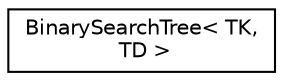 digraph "Graphical Class Hierarchy"
{
  edge [fontname="Helvetica",fontsize="10",labelfontname="Helvetica",labelfontsize="10"];
  node [fontname="Helvetica",fontsize="10",shape=record];
  rankdir="LR";
  Node1 [label="BinarySearchTree\< TK,\l TD \>",height=0.2,width=0.4,color="black", fillcolor="white", style="filled",URL="$classBinarySearchTree.html",tooltip="A template binary search tree class. "];
}
